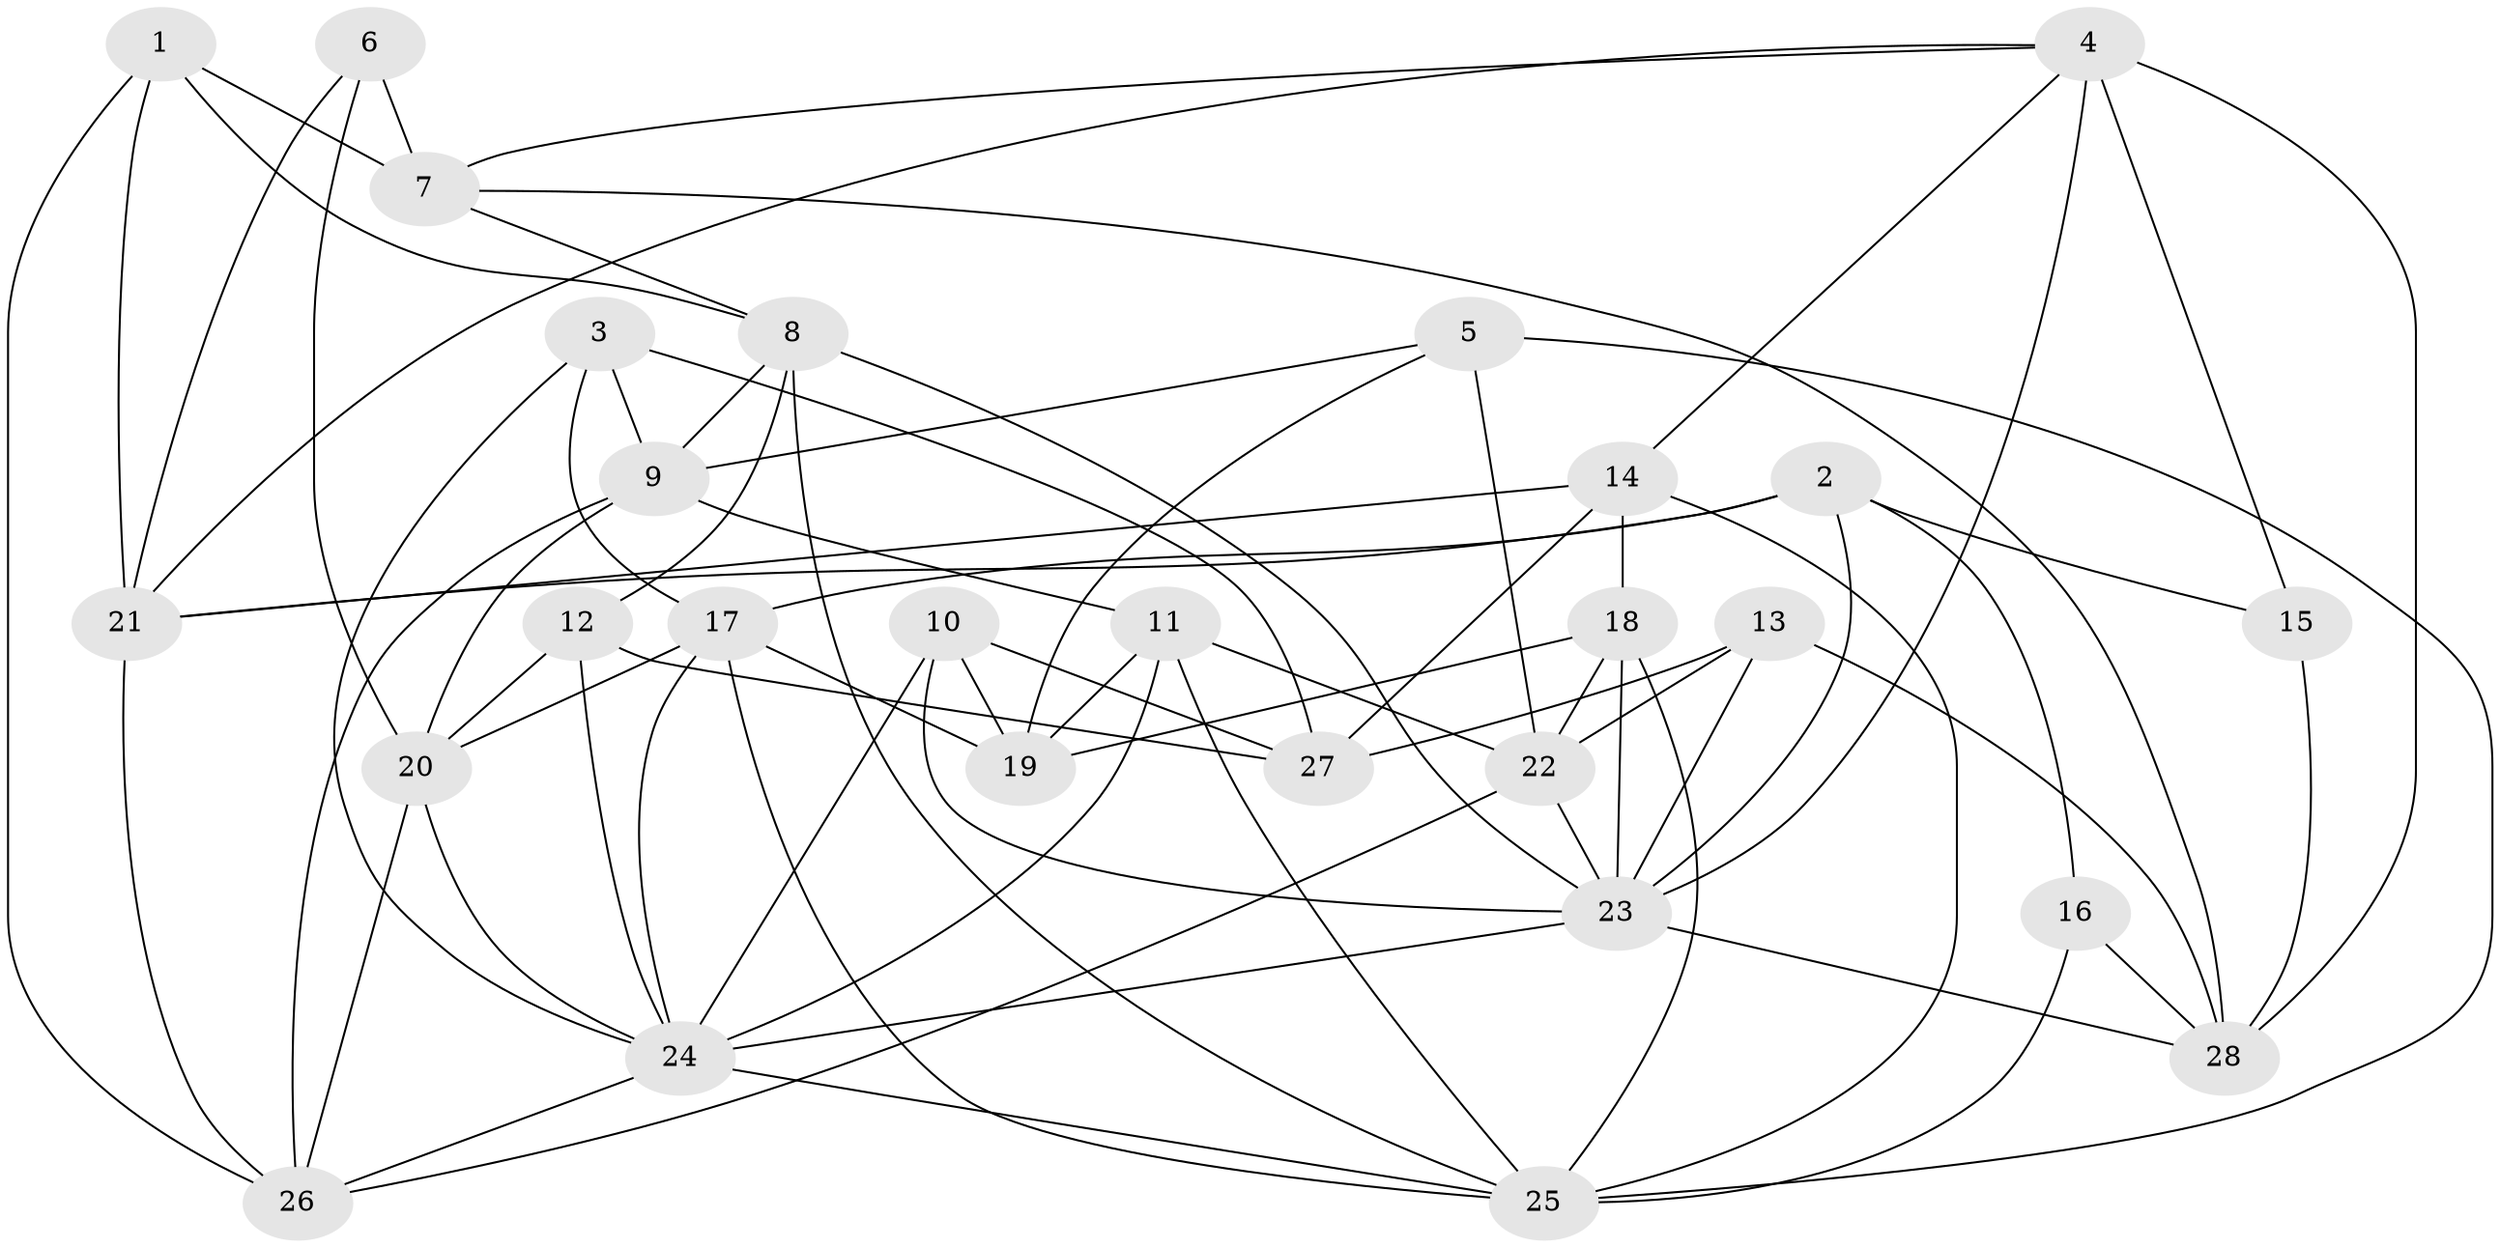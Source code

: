 // original degree distribution, {4: 1.0}
// Generated by graph-tools (version 1.1) at 2025/26/03/09/25 03:26:55]
// undirected, 28 vertices, 74 edges
graph export_dot {
graph [start="1"]
  node [color=gray90,style=filled];
  1;
  2;
  3;
  4;
  5;
  6;
  7;
  8;
  9;
  10;
  11;
  12;
  13;
  14;
  15;
  16;
  17;
  18;
  19;
  20;
  21;
  22;
  23;
  24;
  25;
  26;
  27;
  28;
  1 -- 7 [weight=1.0];
  1 -- 8 [weight=1.0];
  1 -- 21 [weight=1.0];
  1 -- 26 [weight=1.0];
  2 -- 15 [weight=1.0];
  2 -- 16 [weight=2.0];
  2 -- 17 [weight=1.0];
  2 -- 21 [weight=1.0];
  2 -- 23 [weight=1.0];
  3 -- 9 [weight=1.0];
  3 -- 17 [weight=1.0];
  3 -- 24 [weight=1.0];
  3 -- 27 [weight=1.0];
  4 -- 7 [weight=1.0];
  4 -- 14 [weight=1.0];
  4 -- 15 [weight=2.0];
  4 -- 21 [weight=1.0];
  4 -- 23 [weight=2.0];
  4 -- 28 [weight=1.0];
  5 -- 9 [weight=1.0];
  5 -- 19 [weight=1.0];
  5 -- 22 [weight=1.0];
  5 -- 25 [weight=1.0];
  6 -- 7 [weight=2.0];
  6 -- 20 [weight=1.0];
  6 -- 21 [weight=1.0];
  7 -- 8 [weight=1.0];
  7 -- 28 [weight=1.0];
  8 -- 9 [weight=1.0];
  8 -- 12 [weight=1.0];
  8 -- 23 [weight=1.0];
  8 -- 25 [weight=1.0];
  9 -- 11 [weight=1.0];
  9 -- 20 [weight=1.0];
  9 -- 26 [weight=1.0];
  10 -- 19 [weight=1.0];
  10 -- 23 [weight=1.0];
  10 -- 24 [weight=2.0];
  10 -- 27 [weight=2.0];
  11 -- 19 [weight=2.0];
  11 -- 22 [weight=1.0];
  11 -- 24 [weight=1.0];
  11 -- 25 [weight=1.0];
  12 -- 20 [weight=1.0];
  12 -- 24 [weight=1.0];
  12 -- 27 [weight=1.0];
  13 -- 22 [weight=1.0];
  13 -- 23 [weight=1.0];
  13 -- 27 [weight=1.0];
  13 -- 28 [weight=1.0];
  14 -- 18 [weight=2.0];
  14 -- 21 [weight=1.0];
  14 -- 25 [weight=1.0];
  14 -- 27 [weight=1.0];
  15 -- 28 [weight=1.0];
  16 -- 25 [weight=1.0];
  16 -- 28 [weight=1.0];
  17 -- 19 [weight=1.0];
  17 -- 20 [weight=1.0];
  17 -- 24 [weight=1.0];
  17 -- 25 [weight=1.0];
  18 -- 19 [weight=1.0];
  18 -- 22 [weight=1.0];
  18 -- 23 [weight=1.0];
  18 -- 25 [weight=1.0];
  20 -- 24 [weight=1.0];
  20 -- 26 [weight=1.0];
  21 -- 26 [weight=1.0];
  22 -- 23 [weight=1.0];
  22 -- 26 [weight=1.0];
  23 -- 24 [weight=1.0];
  23 -- 28 [weight=1.0];
  24 -- 25 [weight=1.0];
  24 -- 26 [weight=1.0];
}
